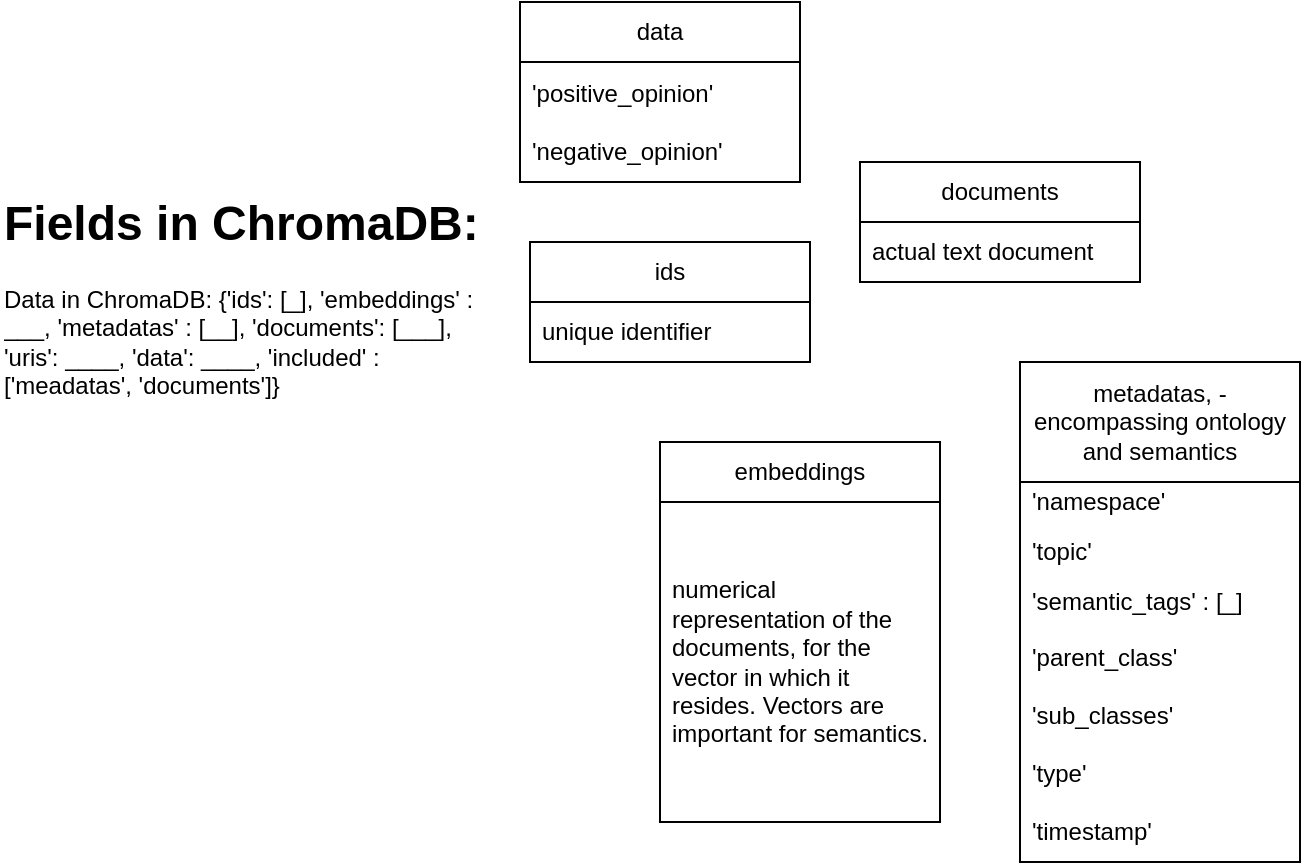 <mxfile version="24.7.12">
  <diagram name="Page-1" id="fs0tFx5_32oBVVqjo97R">
    <mxGraphModel dx="744" dy="684" grid="1" gridSize="10" guides="1" tooltips="1" connect="1" arrows="1" fold="1" page="1" pageScale="1" pageWidth="850" pageHeight="1100" math="0" shadow="0">
      <root>
        <mxCell id="0" />
        <mxCell id="1" parent="0" />
        <mxCell id="iavHRUywOIUlISRb4jvW-1" value="&lt;h1 style=&quot;margin-top: 0px;&quot;&gt;Fields in ChromaDB:&lt;/h1&gt;&lt;div&gt;Data in ChromaDB: {&#39;ids&#39;: [_], &#39;embeddings&#39; : ___, &#39;metadatas&#39; : [__], &#39;documents&#39;: [___], &#39;uris&#39;: ____, &#39;data&#39;: ____, &#39;included&#39; : [&#39;meadatas&#39;, &#39;documents&#39;]}&lt;/div&gt;" style="text;html=1;whiteSpace=wrap;overflow=hidden;rounded=0;" vertex="1" parent="1">
          <mxGeometry x="20" y="280" width="250" height="150" as="geometry" />
        </mxCell>
        <mxCell id="iavHRUywOIUlISRb4jvW-2" value="ids" style="swimlane;fontStyle=0;childLayout=stackLayout;horizontal=1;startSize=30;horizontalStack=0;resizeParent=1;resizeParentMax=0;resizeLast=0;collapsible=1;marginBottom=0;whiteSpace=wrap;html=1;" vertex="1" parent="1">
          <mxGeometry x="285" y="310" width="140" height="60" as="geometry" />
        </mxCell>
        <mxCell id="iavHRUywOIUlISRb4jvW-3" value="unique identifier" style="text;strokeColor=none;fillColor=none;align=left;verticalAlign=middle;spacingLeft=4;spacingRight=4;overflow=hidden;points=[[0,0.5],[1,0.5]];portConstraint=eastwest;rotatable=0;whiteSpace=wrap;html=1;" vertex="1" parent="iavHRUywOIUlISRb4jvW-2">
          <mxGeometry y="30" width="140" height="30" as="geometry" />
        </mxCell>
        <mxCell id="iavHRUywOIUlISRb4jvW-6" value="embeddings" style="swimlane;fontStyle=0;childLayout=stackLayout;horizontal=1;startSize=30;horizontalStack=0;resizeParent=1;resizeParentMax=0;resizeLast=0;collapsible=1;marginBottom=0;whiteSpace=wrap;html=1;" vertex="1" parent="1">
          <mxGeometry x="350" y="410" width="140" height="190" as="geometry" />
        </mxCell>
        <mxCell id="iavHRUywOIUlISRb4jvW-7" value="numerical representation of the documents, for the vector in which it resides. Vectors are important for semantics." style="text;strokeColor=none;fillColor=none;align=left;verticalAlign=middle;spacingLeft=4;spacingRight=4;overflow=hidden;points=[[0,0.5],[1,0.5]];portConstraint=eastwest;rotatable=0;whiteSpace=wrap;html=1;" vertex="1" parent="iavHRUywOIUlISRb4jvW-6">
          <mxGeometry y="30" width="140" height="160" as="geometry" />
        </mxCell>
        <mxCell id="iavHRUywOIUlISRb4jvW-10" value="metadatas, - encompassing ontology and semantics" style="swimlane;fontStyle=0;childLayout=stackLayout;horizontal=1;startSize=60;horizontalStack=0;resizeParent=1;resizeParentMax=0;resizeLast=0;collapsible=1;marginBottom=0;whiteSpace=wrap;html=1;" vertex="1" parent="1">
          <mxGeometry x="530" y="370" width="140" height="250" as="geometry" />
        </mxCell>
        <mxCell id="iavHRUywOIUlISRb4jvW-11" value="&#39;namespace&#39;" style="text;strokeColor=none;fillColor=none;align=left;verticalAlign=middle;spacingLeft=4;spacingRight=4;overflow=hidden;points=[[0,0.5],[1,0.5]];portConstraint=eastwest;rotatable=0;whiteSpace=wrap;html=1;" vertex="1" parent="iavHRUywOIUlISRb4jvW-10">
          <mxGeometry y="60" width="140" height="20" as="geometry" />
        </mxCell>
        <mxCell id="iavHRUywOIUlISRb4jvW-12" value="&#39;topic&#39;" style="text;strokeColor=none;fillColor=none;align=left;verticalAlign=middle;spacingLeft=4;spacingRight=4;overflow=hidden;points=[[0,0.5],[1,0.5]];portConstraint=eastwest;rotatable=0;whiteSpace=wrap;html=1;" vertex="1" parent="iavHRUywOIUlISRb4jvW-10">
          <mxGeometry y="80" width="140" height="30" as="geometry" />
        </mxCell>
        <mxCell id="iavHRUywOIUlISRb4jvW-13" value="&lt;div&gt;&#39;semantic_tags&#39; : [_]&lt;/div&gt;&lt;div&gt;&lt;br&gt;&lt;/div&gt;&lt;div&gt;&#39;parent_class&#39;&lt;/div&gt;&lt;div&gt;&lt;br&gt;&lt;/div&gt;&lt;div&gt;&#39;sub_classes&#39;&lt;/div&gt;&lt;div&gt;&lt;br&gt;&lt;/div&gt;&lt;div&gt;&#39;type&#39;&lt;/div&gt;&lt;div&gt;&lt;br&gt;&lt;/div&gt;&#39;timestamp&#39;&lt;div&gt;&lt;br&gt;&lt;/div&gt;" style="text;strokeColor=none;fillColor=none;align=left;verticalAlign=middle;spacingLeft=4;spacingRight=4;overflow=hidden;points=[[0,0.5],[1,0.5]];portConstraint=eastwest;rotatable=0;whiteSpace=wrap;html=1;" vertex="1" parent="iavHRUywOIUlISRb4jvW-10">
          <mxGeometry y="110" width="140" height="140" as="geometry" />
        </mxCell>
        <mxCell id="iavHRUywOIUlISRb4jvW-14" value="documents" style="swimlane;fontStyle=0;childLayout=stackLayout;horizontal=1;startSize=30;horizontalStack=0;resizeParent=1;resizeParentMax=0;resizeLast=0;collapsible=1;marginBottom=0;whiteSpace=wrap;html=1;" vertex="1" parent="1">
          <mxGeometry x="450" y="270" width="140" height="60" as="geometry" />
        </mxCell>
        <mxCell id="iavHRUywOIUlISRb4jvW-15" value="actual text document" style="text;strokeColor=none;fillColor=none;align=left;verticalAlign=middle;spacingLeft=4;spacingRight=4;overflow=hidden;points=[[0,0.5],[1,0.5]];portConstraint=eastwest;rotatable=0;whiteSpace=wrap;html=1;" vertex="1" parent="iavHRUywOIUlISRb4jvW-14">
          <mxGeometry y="30" width="140" height="30" as="geometry" />
        </mxCell>
        <mxCell id="iavHRUywOIUlISRb4jvW-18" value="data" style="swimlane;fontStyle=0;childLayout=stackLayout;horizontal=1;startSize=30;horizontalStack=0;resizeParent=1;resizeParentMax=0;resizeLast=0;collapsible=1;marginBottom=0;whiteSpace=wrap;html=1;" vertex="1" parent="1">
          <mxGeometry x="280" y="190" width="140" height="90" as="geometry" />
        </mxCell>
        <mxCell id="iavHRUywOIUlISRb4jvW-19" value="&#39;positive_opinion&#39;&lt;div&gt;&lt;br&gt;&lt;/div&gt;&lt;div&gt;&#39;negative_opinion&#39;&lt;/div&gt;" style="text;strokeColor=none;fillColor=none;align=left;verticalAlign=middle;spacingLeft=4;spacingRight=4;overflow=hidden;points=[[0,0.5],[1,0.5]];portConstraint=eastwest;rotatable=0;whiteSpace=wrap;html=1;" vertex="1" parent="iavHRUywOIUlISRb4jvW-18">
          <mxGeometry y="30" width="140" height="60" as="geometry" />
        </mxCell>
      </root>
    </mxGraphModel>
  </diagram>
</mxfile>
